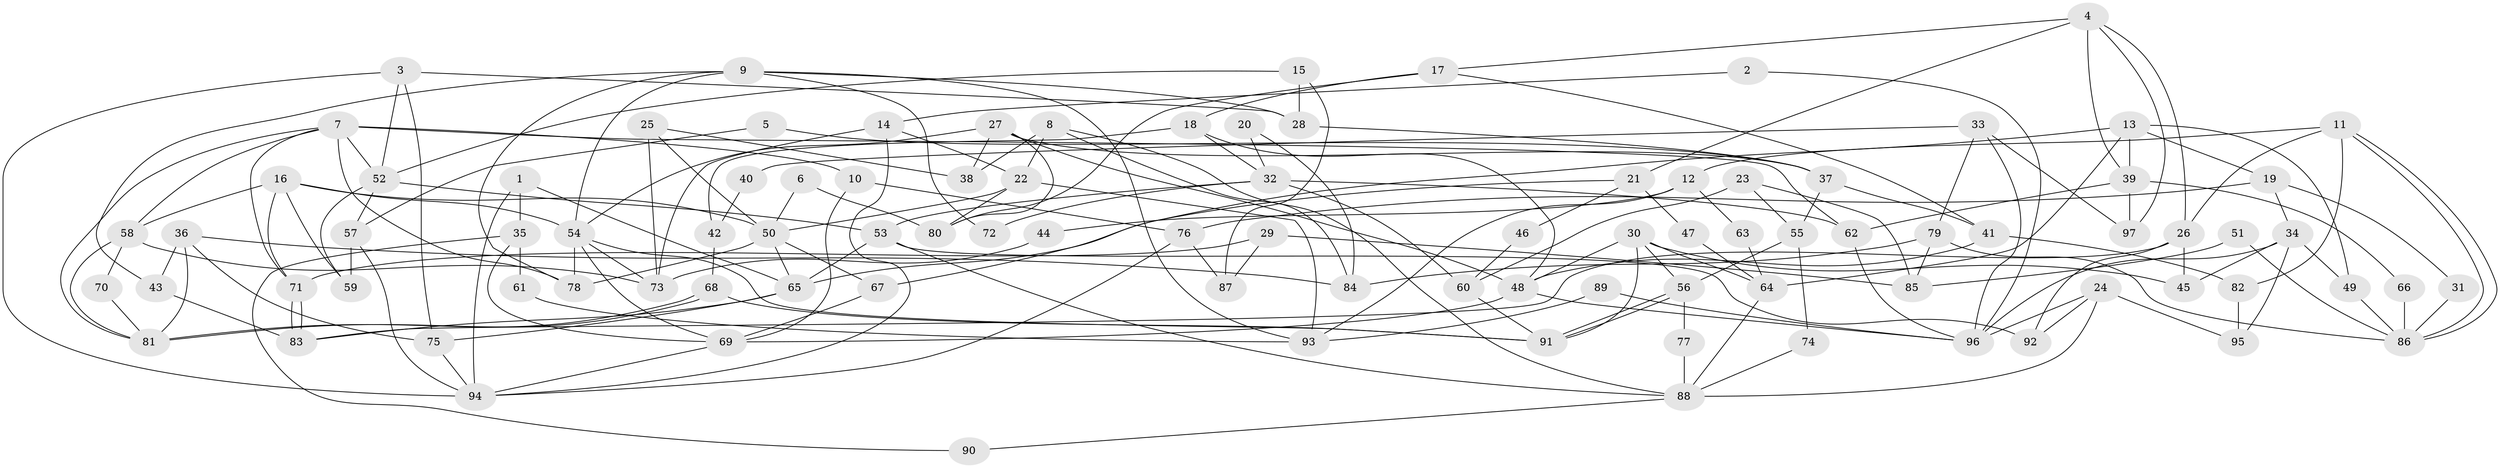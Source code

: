 // Generated by graph-tools (version 1.1) at 2025/50/03/09/25 03:50:03]
// undirected, 97 vertices, 194 edges
graph export_dot {
graph [start="1"]
  node [color=gray90,style=filled];
  1;
  2;
  3;
  4;
  5;
  6;
  7;
  8;
  9;
  10;
  11;
  12;
  13;
  14;
  15;
  16;
  17;
  18;
  19;
  20;
  21;
  22;
  23;
  24;
  25;
  26;
  27;
  28;
  29;
  30;
  31;
  32;
  33;
  34;
  35;
  36;
  37;
  38;
  39;
  40;
  41;
  42;
  43;
  44;
  45;
  46;
  47;
  48;
  49;
  50;
  51;
  52;
  53;
  54;
  55;
  56;
  57;
  58;
  59;
  60;
  61;
  62;
  63;
  64;
  65;
  66;
  67;
  68;
  69;
  70;
  71;
  72;
  73;
  74;
  75;
  76;
  77;
  78;
  79;
  80;
  81;
  82;
  83;
  84;
  85;
  86;
  87;
  88;
  89;
  90;
  91;
  92;
  93;
  94;
  95;
  96;
  97;
  1 -- 94;
  1 -- 65;
  1 -- 35;
  2 -- 96;
  2 -- 14;
  3 -- 52;
  3 -- 94;
  3 -- 28;
  3 -- 75;
  4 -- 17;
  4 -- 26;
  4 -- 21;
  4 -- 39;
  4 -- 97;
  5 -- 37;
  5 -- 57;
  6 -- 50;
  6 -- 80;
  7 -- 78;
  7 -- 71;
  7 -- 10;
  7 -- 52;
  7 -- 58;
  7 -- 62;
  7 -- 81;
  8 -- 22;
  8 -- 38;
  8 -- 84;
  8 -- 88;
  9 -- 54;
  9 -- 43;
  9 -- 28;
  9 -- 72;
  9 -- 78;
  9 -- 93;
  10 -- 69;
  10 -- 76;
  11 -- 86;
  11 -- 86;
  11 -- 26;
  11 -- 12;
  11 -- 82;
  12 -- 93;
  12 -- 44;
  12 -- 63;
  13 -- 39;
  13 -- 64;
  13 -- 19;
  13 -- 49;
  13 -- 67;
  14 -- 94;
  14 -- 22;
  14 -- 73;
  15 -- 28;
  15 -- 52;
  15 -- 87;
  16 -- 58;
  16 -- 54;
  16 -- 50;
  16 -- 59;
  16 -- 71;
  17 -- 41;
  17 -- 18;
  17 -- 80;
  18 -- 32;
  18 -- 48;
  18 -- 42;
  19 -- 34;
  19 -- 31;
  19 -- 76;
  20 -- 32;
  20 -- 84;
  21 -- 65;
  21 -- 46;
  21 -- 47;
  22 -- 50;
  22 -- 80;
  22 -- 93;
  23 -- 85;
  23 -- 55;
  23 -- 60;
  24 -- 95;
  24 -- 88;
  24 -- 92;
  24 -- 96;
  25 -- 73;
  25 -- 50;
  25 -- 38;
  26 -- 92;
  26 -- 83;
  26 -- 45;
  27 -- 48;
  27 -- 54;
  27 -- 37;
  27 -- 38;
  27 -- 80;
  28 -- 37;
  29 -- 87;
  29 -- 71;
  29 -- 85;
  30 -- 91;
  30 -- 48;
  30 -- 45;
  30 -- 56;
  30 -- 64;
  31 -- 86;
  32 -- 60;
  32 -- 62;
  32 -- 53;
  32 -- 72;
  33 -- 79;
  33 -- 96;
  33 -- 40;
  33 -- 97;
  34 -- 45;
  34 -- 96;
  34 -- 49;
  34 -- 95;
  35 -- 69;
  35 -- 61;
  35 -- 90;
  36 -- 81;
  36 -- 75;
  36 -- 43;
  36 -- 84;
  37 -- 41;
  37 -- 55;
  39 -- 97;
  39 -- 62;
  39 -- 66;
  40 -- 42;
  41 -- 48;
  41 -- 82;
  42 -- 68;
  43 -- 83;
  44 -- 73;
  46 -- 60;
  47 -- 64;
  48 -- 69;
  48 -- 96;
  49 -- 86;
  50 -- 65;
  50 -- 67;
  50 -- 78;
  51 -- 86;
  51 -- 85;
  52 -- 57;
  52 -- 53;
  52 -- 59;
  53 -- 65;
  53 -- 88;
  53 -- 92;
  54 -- 78;
  54 -- 73;
  54 -- 69;
  54 -- 91;
  55 -- 56;
  55 -- 74;
  56 -- 91;
  56 -- 91;
  56 -- 77;
  57 -- 94;
  57 -- 59;
  58 -- 81;
  58 -- 70;
  58 -- 73;
  60 -- 91;
  61 -- 93;
  62 -- 96;
  63 -- 64;
  64 -- 88;
  65 -- 75;
  65 -- 83;
  66 -- 86;
  67 -- 69;
  68 -- 81;
  68 -- 81;
  68 -- 91;
  69 -- 94;
  70 -- 81;
  71 -- 83;
  71 -- 83;
  74 -- 88;
  75 -- 94;
  76 -- 87;
  76 -- 94;
  77 -- 88;
  79 -- 86;
  79 -- 84;
  79 -- 85;
  82 -- 95;
  88 -- 90;
  89 -- 96;
  89 -- 93;
}
